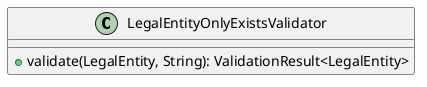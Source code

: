 @startuml

    class LegalEntityOnlyExistsValidator [[LegalEntityOnlyExistsValidator.html]] {
        +validate(LegalEntity, String): ValidationResult<LegalEntity>
    }

@enduml
